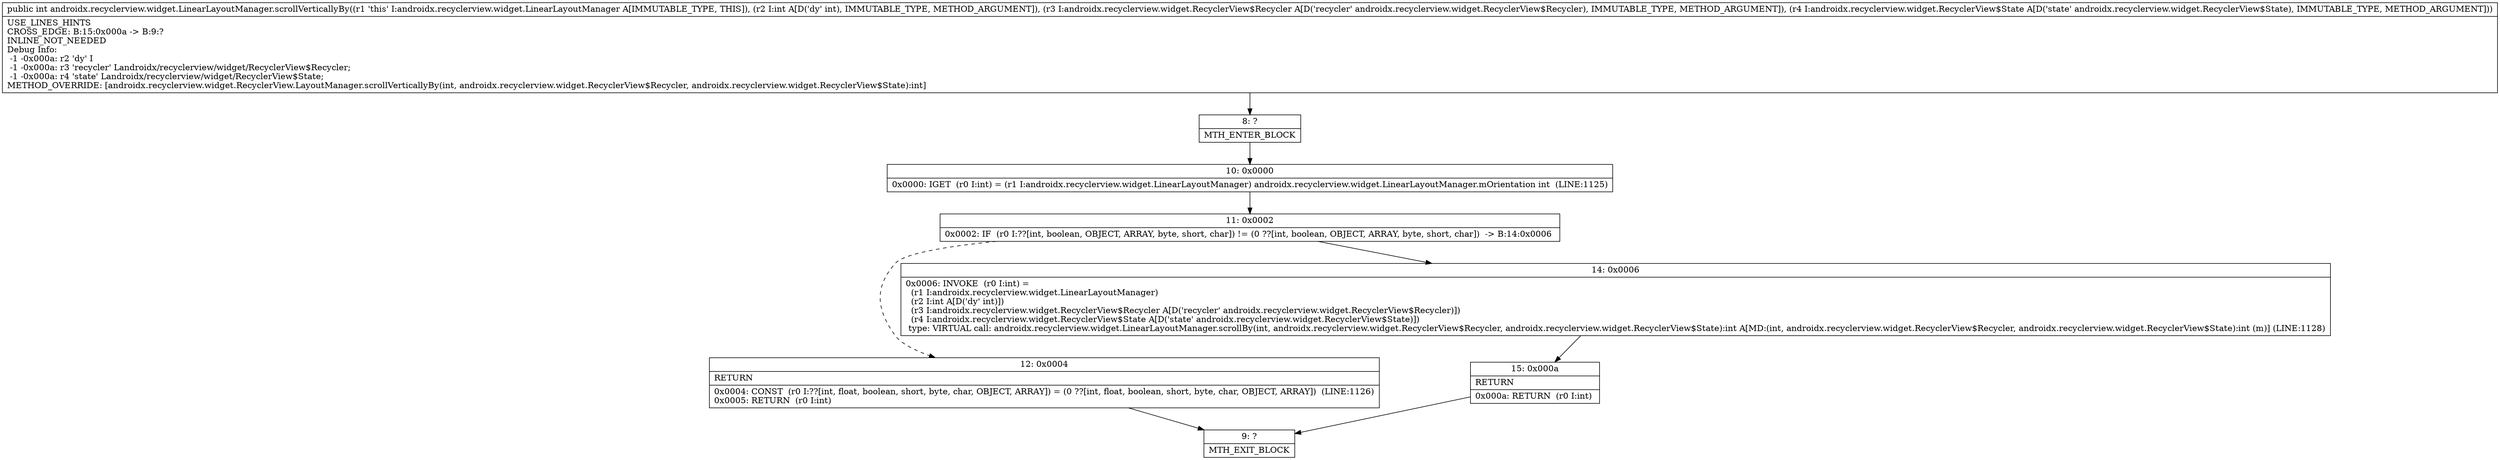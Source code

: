 digraph "CFG forandroidx.recyclerview.widget.LinearLayoutManager.scrollVerticallyBy(ILandroidx\/recyclerview\/widget\/RecyclerView$Recycler;Landroidx\/recyclerview\/widget\/RecyclerView$State;)I" {
Node_8 [shape=record,label="{8\:\ ?|MTH_ENTER_BLOCK\l}"];
Node_10 [shape=record,label="{10\:\ 0x0000|0x0000: IGET  (r0 I:int) = (r1 I:androidx.recyclerview.widget.LinearLayoutManager) androidx.recyclerview.widget.LinearLayoutManager.mOrientation int  (LINE:1125)\l}"];
Node_11 [shape=record,label="{11\:\ 0x0002|0x0002: IF  (r0 I:??[int, boolean, OBJECT, ARRAY, byte, short, char]) != (0 ??[int, boolean, OBJECT, ARRAY, byte, short, char])  \-\> B:14:0x0006 \l}"];
Node_12 [shape=record,label="{12\:\ 0x0004|RETURN\l|0x0004: CONST  (r0 I:??[int, float, boolean, short, byte, char, OBJECT, ARRAY]) = (0 ??[int, float, boolean, short, byte, char, OBJECT, ARRAY])  (LINE:1126)\l0x0005: RETURN  (r0 I:int) \l}"];
Node_9 [shape=record,label="{9\:\ ?|MTH_EXIT_BLOCK\l}"];
Node_14 [shape=record,label="{14\:\ 0x0006|0x0006: INVOKE  (r0 I:int) = \l  (r1 I:androidx.recyclerview.widget.LinearLayoutManager)\l  (r2 I:int A[D('dy' int)])\l  (r3 I:androidx.recyclerview.widget.RecyclerView$Recycler A[D('recycler' androidx.recyclerview.widget.RecyclerView$Recycler)])\l  (r4 I:androidx.recyclerview.widget.RecyclerView$State A[D('state' androidx.recyclerview.widget.RecyclerView$State)])\l type: VIRTUAL call: androidx.recyclerview.widget.LinearLayoutManager.scrollBy(int, androidx.recyclerview.widget.RecyclerView$Recycler, androidx.recyclerview.widget.RecyclerView$State):int A[MD:(int, androidx.recyclerview.widget.RecyclerView$Recycler, androidx.recyclerview.widget.RecyclerView$State):int (m)] (LINE:1128)\l}"];
Node_15 [shape=record,label="{15\:\ 0x000a|RETURN\l|0x000a: RETURN  (r0 I:int) \l}"];
MethodNode[shape=record,label="{public int androidx.recyclerview.widget.LinearLayoutManager.scrollVerticallyBy((r1 'this' I:androidx.recyclerview.widget.LinearLayoutManager A[IMMUTABLE_TYPE, THIS]), (r2 I:int A[D('dy' int), IMMUTABLE_TYPE, METHOD_ARGUMENT]), (r3 I:androidx.recyclerview.widget.RecyclerView$Recycler A[D('recycler' androidx.recyclerview.widget.RecyclerView$Recycler), IMMUTABLE_TYPE, METHOD_ARGUMENT]), (r4 I:androidx.recyclerview.widget.RecyclerView$State A[D('state' androidx.recyclerview.widget.RecyclerView$State), IMMUTABLE_TYPE, METHOD_ARGUMENT]))  | USE_LINES_HINTS\lCROSS_EDGE: B:15:0x000a \-\> B:9:?\lINLINE_NOT_NEEDED\lDebug Info:\l  \-1 \-0x000a: r2 'dy' I\l  \-1 \-0x000a: r3 'recycler' Landroidx\/recyclerview\/widget\/RecyclerView$Recycler;\l  \-1 \-0x000a: r4 'state' Landroidx\/recyclerview\/widget\/RecyclerView$State;\lMETHOD_OVERRIDE: [androidx.recyclerview.widget.RecyclerView.LayoutManager.scrollVerticallyBy(int, androidx.recyclerview.widget.RecyclerView$Recycler, androidx.recyclerview.widget.RecyclerView$State):int]\l}"];
MethodNode -> Node_8;Node_8 -> Node_10;
Node_10 -> Node_11;
Node_11 -> Node_12[style=dashed];
Node_11 -> Node_14;
Node_12 -> Node_9;
Node_14 -> Node_15;
Node_15 -> Node_9;
}

